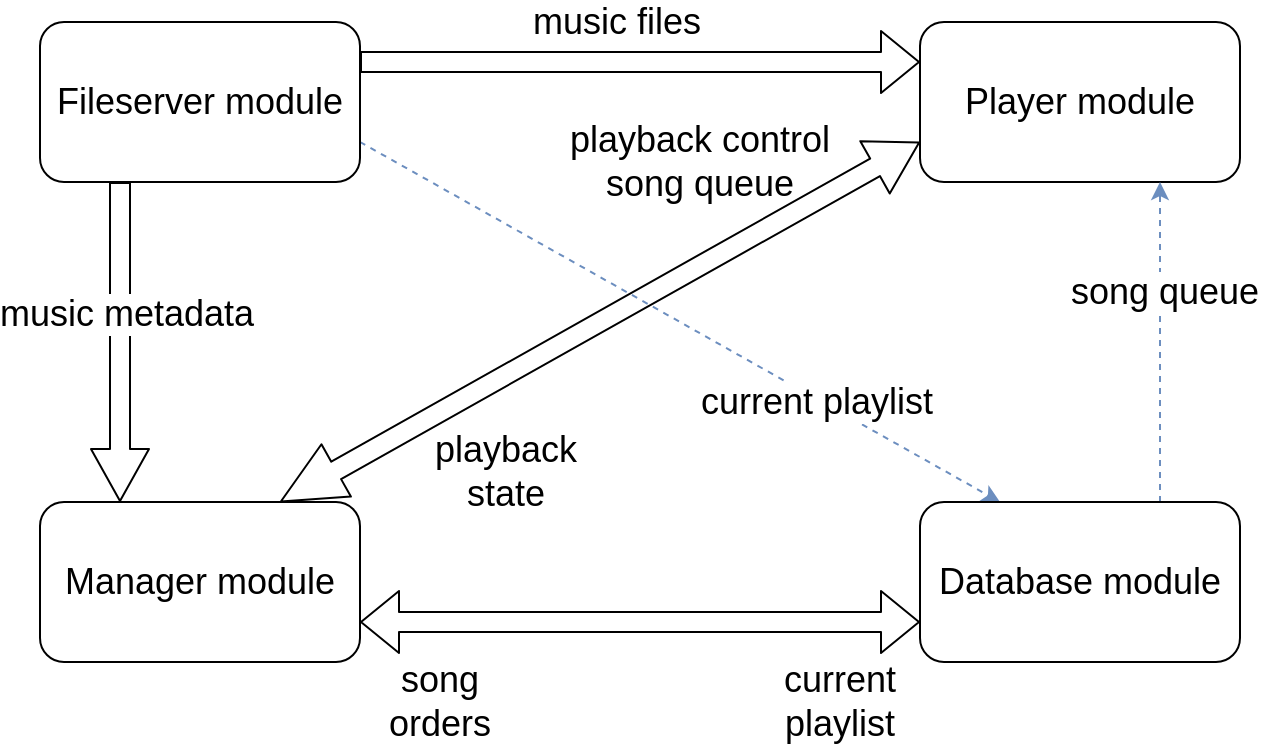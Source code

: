 <mxfile version="10.5.9" type="device"><diagram id="t1QzFsZO4pEg8H7Q92_l" name="Page-1"><mxGraphModel dx="2034" dy="785" grid="1" gridSize="10" guides="1" tooltips="1" connect="1" arrows="1" fold="1" page="1" pageScale="1" pageWidth="826" pageHeight="1169" math="0" shadow="0"><root><mxCell id="0"/><mxCell id="1" parent="0"/><mxCell id="tsAIobpHqEBNmDXyaVyn-1" value="Player module" style="rounded=1;whiteSpace=wrap;html=1;fontSize=18;" vertex="1" parent="1"><mxGeometry x="600" y="40" width="160" height="80" as="geometry"/></mxCell><mxCell id="tsAIobpHqEBNmDXyaVyn-25" style="rounded=0;orthogonalLoop=1;jettySize=auto;html=1;exitX=1;exitY=0.75;exitDx=0;exitDy=0;entryX=0.25;entryY=0;entryDx=0;entryDy=0;fontSize=18;dashed=1;fillColor=#dae8fc;strokeColor=#6c8ebf;" edge="1" parent="1" source="tsAIobpHqEBNmDXyaVyn-2" target="tsAIobpHqEBNmDXyaVyn-3"><mxGeometry relative="1" as="geometry"/></mxCell><mxCell id="tsAIobpHqEBNmDXyaVyn-26" value="current playlist&lt;br&gt;" style="text;html=1;resizable=0;points=[];align=center;verticalAlign=middle;labelBackgroundColor=#ffffff;fontSize=18;" vertex="1" connectable="0" parent="tsAIobpHqEBNmDXyaVyn-25"><mxGeometry x="0.427" y="-2" relative="1" as="geometry"><mxPoint as="offset"/></mxGeometry></mxCell><mxCell id="tsAIobpHqEBNmDXyaVyn-2" value="Fileserver module" style="rounded=1;whiteSpace=wrap;html=1;fontSize=18;" vertex="1" parent="1"><mxGeometry x="160" y="40" width="160" height="80" as="geometry"/></mxCell><mxCell id="tsAIobpHqEBNmDXyaVyn-29" style="edgeStyle=none;rounded=0;orthogonalLoop=1;jettySize=auto;html=1;exitX=0.75;exitY=0;exitDx=0;exitDy=0;entryX=0.75;entryY=1;entryDx=0;entryDy=0;dashed=1;fontSize=18;fillColor=#dae8fc;strokeColor=#6c8ebf;" edge="1" parent="1" source="tsAIobpHqEBNmDXyaVyn-3" target="tsAIobpHqEBNmDXyaVyn-1"><mxGeometry relative="1" as="geometry"/></mxCell><mxCell id="tsAIobpHqEBNmDXyaVyn-30" value="song queue" style="text;html=1;resizable=0;points=[];align=center;verticalAlign=middle;labelBackgroundColor=#ffffff;fontSize=18;" vertex="1" connectable="0" parent="tsAIobpHqEBNmDXyaVyn-29"><mxGeometry x="0.312" y="-2" relative="1" as="geometry"><mxPoint as="offset"/></mxGeometry></mxCell><mxCell id="tsAIobpHqEBNmDXyaVyn-3" value="Database module" style="rounded=1;whiteSpace=wrap;html=1;fontSize=18;" vertex="1" parent="1"><mxGeometry x="600" y="280" width="160" height="80" as="geometry"/></mxCell><mxCell id="tsAIobpHqEBNmDXyaVyn-4" value="Manager module" style="rounded=1;whiteSpace=wrap;html=1;fontSize=18;" vertex="1" parent="1"><mxGeometry x="160" y="280" width="160" height="80" as="geometry"/></mxCell><mxCell id="tsAIobpHqEBNmDXyaVyn-9" value="" style="shape=flexArrow;html=1;endWidth=18;endSize=8.33;exitX=0.25;exitY=1;exitDx=0;exitDy=0;fontSize=18;entryX=0.25;entryY=0;entryDx=0;entryDy=0;" edge="1" parent="1" source="tsAIobpHqEBNmDXyaVyn-2" target="tsAIobpHqEBNmDXyaVyn-4"><mxGeometry width="50" height="50" relative="1" as="geometry"><mxPoint x="180" y="170" as="sourcePoint"/><mxPoint x="260" y="239" as="targetPoint"/></mxGeometry></mxCell><mxCell id="tsAIobpHqEBNmDXyaVyn-15" value="music metadata" style="text;html=1;resizable=0;points=[];align=center;verticalAlign=middle;labelBackgroundColor=#ffffff;fontSize=18;" vertex="1" connectable="0" parent="tsAIobpHqEBNmDXyaVyn-9"><mxGeometry x="-0.18" y="3" relative="1" as="geometry"><mxPoint as="offset"/></mxGeometry></mxCell><mxCell id="tsAIobpHqEBNmDXyaVyn-10" value="" style="html=1;exitX=1;exitY=0.25;exitDx=0;exitDy=0;entryX=0;entryY=0.25;entryDx=0;entryDy=0;shape=flexArrow;fontSize=18;" edge="1" parent="1" source="tsAIobpHqEBNmDXyaVyn-2" target="tsAIobpHqEBNmDXyaVyn-1"><mxGeometry width="50" height="50" relative="1" as="geometry"><mxPoint x="200" y="370" as="sourcePoint"/><mxPoint x="250" y="320" as="targetPoint"/></mxGeometry></mxCell><mxCell id="tsAIobpHqEBNmDXyaVyn-14" value="music files" style="text;html=1;resizable=0;points=[];align=center;verticalAlign=middle;labelBackgroundColor=#ffffff;fontSize=18;" vertex="1" connectable="0" parent="tsAIobpHqEBNmDXyaVyn-10"><mxGeometry x="-0.14" y="-2" relative="1" as="geometry"><mxPoint x="7" y="-22" as="offset"/></mxGeometry></mxCell><mxCell id="tsAIobpHqEBNmDXyaVyn-16" value="" style="shape=flexArrow;endArrow=classic;startArrow=classic;html=1;entryX=0;entryY=0.75;entryDx=0;entryDy=0;exitX=1;exitY=0.75;exitDx=0;exitDy=0;fontSize=18;" edge="1" parent="1" source="tsAIobpHqEBNmDXyaVyn-4" target="tsAIobpHqEBNmDXyaVyn-3"><mxGeometry width="50" height="50" relative="1" as="geometry"><mxPoint x="200" y="370" as="sourcePoint"/><mxPoint x="250" y="320" as="targetPoint"/></mxGeometry></mxCell><mxCell id="tsAIobpHqEBNmDXyaVyn-17" value="song orders" style="text;html=1;strokeColor=none;fillColor=none;align=center;verticalAlign=middle;whiteSpace=wrap;rounded=0;fontSize=18;" vertex="1" parent="1"><mxGeometry x="320" y="370" width="80" height="20" as="geometry"/></mxCell><mxCell id="tsAIobpHqEBNmDXyaVyn-18" value="current playlist" style="text;html=1;strokeColor=none;fillColor=none;align=center;verticalAlign=middle;whiteSpace=wrap;rounded=0;fontSize=18;" vertex="1" parent="1"><mxGeometry x="540" y="370" width="40" height="20" as="geometry"/></mxCell><mxCell id="tsAIobpHqEBNmDXyaVyn-19" value="" style="shape=flexArrow;endArrow=classic;startArrow=classic;html=1;entryX=0;entryY=0.75;entryDx=0;entryDy=0;exitX=0.75;exitY=0;exitDx=0;exitDy=0;startWidth=19;startSize=10.24;endWidth=19;endSize=8.1;fontSize=18;" edge="1" parent="1" source="tsAIobpHqEBNmDXyaVyn-4" target="tsAIobpHqEBNmDXyaVyn-1"><mxGeometry width="50" height="50" relative="1" as="geometry"><mxPoint x="200" y="380" as="sourcePoint"/><mxPoint x="250" y="330" as="targetPoint"/></mxGeometry></mxCell><mxCell id="tsAIobpHqEBNmDXyaVyn-20" value="playback state&lt;br style=&quot;font-size: 18px&quot;&gt;" style="text;html=1;strokeColor=none;fillColor=none;align=center;verticalAlign=middle;whiteSpace=wrap;rounded=0;fontSize=18;" vertex="1" parent="1"><mxGeometry x="373" y="260" width="40" height="10" as="geometry"/></mxCell><mxCell id="tsAIobpHqEBNmDXyaVyn-22" value="playback control song queue&lt;br&gt;" style="text;html=1;strokeColor=none;fillColor=none;align=center;verticalAlign=middle;whiteSpace=wrap;rounded=0;fontSize=18;" vertex="1" parent="1"><mxGeometry x="420" y="100" width="140" height="20" as="geometry"/></mxCell></root></mxGraphModel></diagram></mxfile>